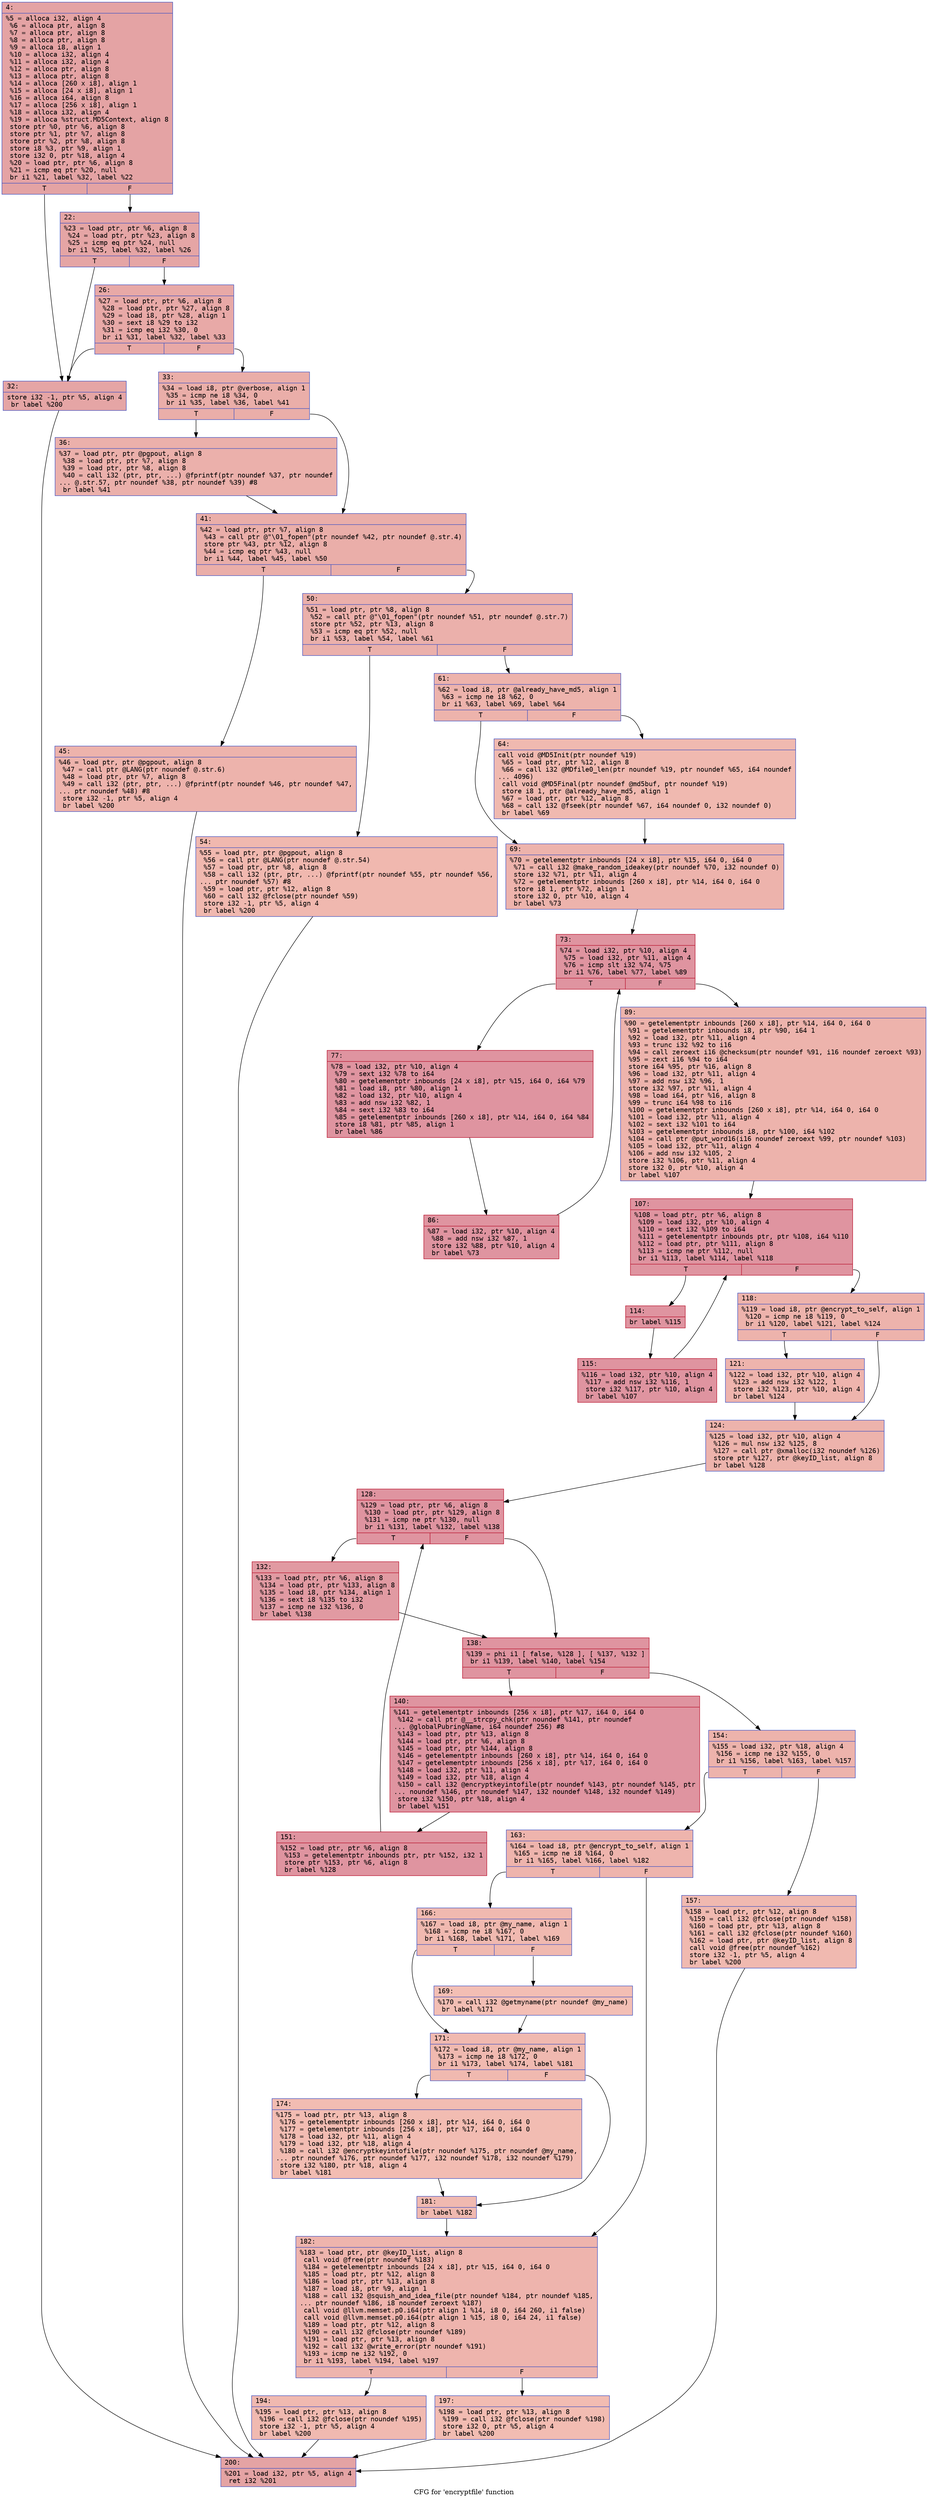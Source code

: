 digraph "CFG for 'encryptfile' function" {
	label="CFG for 'encryptfile' function";

	Node0x6000002a7e30 [shape=record,color="#3d50c3ff", style=filled, fillcolor="#c32e3170" fontname="Courier",label="{4:\l|  %5 = alloca i32, align 4\l  %6 = alloca ptr, align 8\l  %7 = alloca ptr, align 8\l  %8 = alloca ptr, align 8\l  %9 = alloca i8, align 1\l  %10 = alloca i32, align 4\l  %11 = alloca i32, align 4\l  %12 = alloca ptr, align 8\l  %13 = alloca ptr, align 8\l  %14 = alloca [260 x i8], align 1\l  %15 = alloca [24 x i8], align 1\l  %16 = alloca i64, align 8\l  %17 = alloca [256 x i8], align 1\l  %18 = alloca i32, align 4\l  %19 = alloca %struct.MD5Context, align 8\l  store ptr %0, ptr %6, align 8\l  store ptr %1, ptr %7, align 8\l  store ptr %2, ptr %8, align 8\l  store i8 %3, ptr %9, align 1\l  store i32 0, ptr %18, align 4\l  %20 = load ptr, ptr %6, align 8\l  %21 = icmp eq ptr %20, null\l  br i1 %21, label %32, label %22\l|{<s0>T|<s1>F}}"];
	Node0x6000002a7e30:s0 -> Node0x6000002a7f20[tooltip="4 -> 32\nProbability 37.50%" ];
	Node0x6000002a7e30:s1 -> Node0x6000002a7e80[tooltip="4 -> 22\nProbability 62.50%" ];
	Node0x6000002a7e80 [shape=record,color="#3d50c3ff", style=filled, fillcolor="#c5333470" fontname="Courier",label="{22:\l|  %23 = load ptr, ptr %6, align 8\l  %24 = load ptr, ptr %23, align 8\l  %25 = icmp eq ptr %24, null\l  br i1 %25, label %32, label %26\l|{<s0>T|<s1>F}}"];
	Node0x6000002a7e80:s0 -> Node0x6000002a7f20[tooltip="22 -> 32\nProbability 37.50%" ];
	Node0x6000002a7e80:s1 -> Node0x6000002a7ed0[tooltip="22 -> 26\nProbability 62.50%" ];
	Node0x6000002a7ed0 [shape=record,color="#3d50c3ff", style=filled, fillcolor="#ca3b3770" fontname="Courier",label="{26:\l|  %27 = load ptr, ptr %6, align 8\l  %28 = load ptr, ptr %27, align 8\l  %29 = load i8, ptr %28, align 1\l  %30 = sext i8 %29 to i32\l  %31 = icmp eq i32 %30, 0\l  br i1 %31, label %32, label %33\l|{<s0>T|<s1>F}}"];
	Node0x6000002a7ed0:s0 -> Node0x6000002a7f20[tooltip="26 -> 32\nProbability 37.50%" ];
	Node0x6000002a7ed0:s1 -> Node0x6000002a7f70[tooltip="26 -> 33\nProbability 62.50%" ];
	Node0x6000002a7f20 [shape=record,color="#3d50c3ff", style=filled, fillcolor="#c5333470" fontname="Courier",label="{32:\l|  store i32 -1, ptr %5, align 4\l  br label %200\l}"];
	Node0x6000002a7f20 -> Node0x6000002a8aa0[tooltip="32 -> 200\nProbability 100.00%" ];
	Node0x6000002a7f70 [shape=record,color="#3d50c3ff", style=filled, fillcolor="#d0473d70" fontname="Courier",label="{33:\l|  %34 = load i8, ptr @verbose, align 1\l  %35 = icmp ne i8 %34, 0\l  br i1 %35, label %36, label %41\l|{<s0>T|<s1>F}}"];
	Node0x6000002a7f70:s0 -> Node0x6000002a8000[tooltip="33 -> 36\nProbability 62.50%" ];
	Node0x6000002a7f70:s1 -> Node0x6000002a8050[tooltip="33 -> 41\nProbability 37.50%" ];
	Node0x6000002a8000 [shape=record,color="#3d50c3ff", style=filled, fillcolor="#d24b4070" fontname="Courier",label="{36:\l|  %37 = load ptr, ptr @pgpout, align 8\l  %38 = load ptr, ptr %7, align 8\l  %39 = load ptr, ptr %8, align 8\l  %40 = call i32 (ptr, ptr, ...) @fprintf(ptr noundef %37, ptr noundef\l... @.str.57, ptr noundef %38, ptr noundef %39) #8\l  br label %41\l}"];
	Node0x6000002a8000 -> Node0x6000002a8050[tooltip="36 -> 41\nProbability 100.00%" ];
	Node0x6000002a8050 [shape=record,color="#3d50c3ff", style=filled, fillcolor="#d0473d70" fontname="Courier",label="{41:\l|  %42 = load ptr, ptr %7, align 8\l  %43 = call ptr @\"\\01_fopen\"(ptr noundef %42, ptr noundef @.str.4)\l  store ptr %43, ptr %12, align 8\l  %44 = icmp eq ptr %43, null\l  br i1 %44, label %45, label %50\l|{<s0>T|<s1>F}}"];
	Node0x6000002a8050:s0 -> Node0x6000002a80a0[tooltip="41 -> 45\nProbability 37.50%" ];
	Node0x6000002a8050:s1 -> Node0x6000002a80f0[tooltip="41 -> 50\nProbability 62.50%" ];
	Node0x6000002a80a0 [shape=record,color="#3d50c3ff", style=filled, fillcolor="#d6524470" fontname="Courier",label="{45:\l|  %46 = load ptr, ptr @pgpout, align 8\l  %47 = call ptr @LANG(ptr noundef @.str.6)\l  %48 = load ptr, ptr %7, align 8\l  %49 = call i32 (ptr, ptr, ...) @fprintf(ptr noundef %46, ptr noundef %47,\l... ptr noundef %48) #8\l  store i32 -1, ptr %5, align 4\l  br label %200\l}"];
	Node0x6000002a80a0 -> Node0x6000002a8aa0[tooltip="45 -> 200\nProbability 100.00%" ];
	Node0x6000002a80f0 [shape=record,color="#3d50c3ff", style=filled, fillcolor="#d24b4070" fontname="Courier",label="{50:\l|  %51 = load ptr, ptr %8, align 8\l  %52 = call ptr @\"\\01_fopen\"(ptr noundef %51, ptr noundef @.str.7)\l  store ptr %52, ptr %13, align 8\l  %53 = icmp eq ptr %52, null\l  br i1 %53, label %54, label %61\l|{<s0>T|<s1>F}}"];
	Node0x6000002a80f0:s0 -> Node0x6000002a8140[tooltip="50 -> 54\nProbability 37.50%" ];
	Node0x6000002a80f0:s1 -> Node0x6000002a8190[tooltip="50 -> 61\nProbability 62.50%" ];
	Node0x6000002a8140 [shape=record,color="#3d50c3ff", style=filled, fillcolor="#dc5d4a70" fontname="Courier",label="{54:\l|  %55 = load ptr, ptr @pgpout, align 8\l  %56 = call ptr @LANG(ptr noundef @.str.54)\l  %57 = load ptr, ptr %8, align 8\l  %58 = call i32 (ptr, ptr, ...) @fprintf(ptr noundef %55, ptr noundef %56,\l... ptr noundef %57) #8\l  %59 = load ptr, ptr %12, align 8\l  %60 = call i32 @fclose(ptr noundef %59)\l  store i32 -1, ptr %5, align 4\l  br label %200\l}"];
	Node0x6000002a8140 -> Node0x6000002a8aa0[tooltip="54 -> 200\nProbability 100.00%" ];
	Node0x6000002a8190 [shape=record,color="#3d50c3ff", style=filled, fillcolor="#d6524470" fontname="Courier",label="{61:\l|  %62 = load i8, ptr @already_have_md5, align 1\l  %63 = icmp ne i8 %62, 0\l  br i1 %63, label %69, label %64\l|{<s0>T|<s1>F}}"];
	Node0x6000002a8190:s0 -> Node0x6000002a8230[tooltip="61 -> 69\nProbability 62.50%" ];
	Node0x6000002a8190:s1 -> Node0x6000002a81e0[tooltip="61 -> 64\nProbability 37.50%" ];
	Node0x6000002a81e0 [shape=record,color="#3d50c3ff", style=filled, fillcolor="#de614d70" fontname="Courier",label="{64:\l|  call void @MD5Init(ptr noundef %19)\l  %65 = load ptr, ptr %12, align 8\l  %66 = call i32 @MDfile0_len(ptr noundef %19, ptr noundef %65, i64 noundef\l... 4096)\l  call void @MD5Final(ptr noundef @md5buf, ptr noundef %19)\l  store i8 1, ptr @already_have_md5, align 1\l  %67 = load ptr, ptr %12, align 8\l  %68 = call i32 @fseek(ptr noundef %67, i64 noundef 0, i32 noundef 0)\l  br label %69\l}"];
	Node0x6000002a81e0 -> Node0x6000002a8230[tooltip="64 -> 69\nProbability 100.00%" ];
	Node0x6000002a8230 [shape=record,color="#3d50c3ff", style=filled, fillcolor="#d6524470" fontname="Courier",label="{69:\l|  %70 = getelementptr inbounds [24 x i8], ptr %15, i64 0, i64 0\l  %71 = call i32 @make_random_ideakey(ptr noundef %70, i32 noundef 0)\l  store i32 %71, ptr %11, align 4\l  %72 = getelementptr inbounds [260 x i8], ptr %14, i64 0, i64 0\l  store i8 1, ptr %72, align 1\l  store i32 0, ptr %10, align 4\l  br label %73\l}"];
	Node0x6000002a8230 -> Node0x6000002a8280[tooltip="69 -> 73\nProbability 100.00%" ];
	Node0x6000002a8280 [shape=record,color="#b70d28ff", style=filled, fillcolor="#b70d2870" fontname="Courier",label="{73:\l|  %74 = load i32, ptr %10, align 4\l  %75 = load i32, ptr %11, align 4\l  %76 = icmp slt i32 %74, %75\l  br i1 %76, label %77, label %89\l|{<s0>T|<s1>F}}"];
	Node0x6000002a8280:s0 -> Node0x6000002a82d0[tooltip="73 -> 77\nProbability 96.88%" ];
	Node0x6000002a8280:s1 -> Node0x6000002a8370[tooltip="73 -> 89\nProbability 3.12%" ];
	Node0x6000002a82d0 [shape=record,color="#b70d28ff", style=filled, fillcolor="#b70d2870" fontname="Courier",label="{77:\l|  %78 = load i32, ptr %10, align 4\l  %79 = sext i32 %78 to i64\l  %80 = getelementptr inbounds [24 x i8], ptr %15, i64 0, i64 %79\l  %81 = load i8, ptr %80, align 1\l  %82 = load i32, ptr %10, align 4\l  %83 = add nsw i32 %82, 1\l  %84 = sext i32 %83 to i64\l  %85 = getelementptr inbounds [260 x i8], ptr %14, i64 0, i64 %84\l  store i8 %81, ptr %85, align 1\l  br label %86\l}"];
	Node0x6000002a82d0 -> Node0x6000002a8320[tooltip="77 -> 86\nProbability 100.00%" ];
	Node0x6000002a8320 [shape=record,color="#b70d28ff", style=filled, fillcolor="#b70d2870" fontname="Courier",label="{86:\l|  %87 = load i32, ptr %10, align 4\l  %88 = add nsw i32 %87, 1\l  store i32 %88, ptr %10, align 4\l  br label %73\l}"];
	Node0x6000002a8320 -> Node0x6000002a8280[tooltip="86 -> 73\nProbability 100.00%" ];
	Node0x6000002a8370 [shape=record,color="#3d50c3ff", style=filled, fillcolor="#d6524470" fontname="Courier",label="{89:\l|  %90 = getelementptr inbounds [260 x i8], ptr %14, i64 0, i64 0\l  %91 = getelementptr inbounds i8, ptr %90, i64 1\l  %92 = load i32, ptr %11, align 4\l  %93 = trunc i32 %92 to i16\l  %94 = call zeroext i16 @checksum(ptr noundef %91, i16 noundef zeroext %93)\l  %95 = zext i16 %94 to i64\l  store i64 %95, ptr %16, align 8\l  %96 = load i32, ptr %11, align 4\l  %97 = add nsw i32 %96, 1\l  store i32 %97, ptr %11, align 4\l  %98 = load i64, ptr %16, align 8\l  %99 = trunc i64 %98 to i16\l  %100 = getelementptr inbounds [260 x i8], ptr %14, i64 0, i64 0\l  %101 = load i32, ptr %11, align 4\l  %102 = sext i32 %101 to i64\l  %103 = getelementptr inbounds i8, ptr %100, i64 %102\l  %104 = call ptr @put_word16(i16 noundef zeroext %99, ptr noundef %103)\l  %105 = load i32, ptr %11, align 4\l  %106 = add nsw i32 %105, 2\l  store i32 %106, ptr %11, align 4\l  store i32 0, ptr %10, align 4\l  br label %107\l}"];
	Node0x6000002a8370 -> Node0x6000002a83c0[tooltip="89 -> 107\nProbability 100.00%" ];
	Node0x6000002a83c0 [shape=record,color="#b70d28ff", style=filled, fillcolor="#b70d2870" fontname="Courier",label="{107:\l|  %108 = load ptr, ptr %6, align 8\l  %109 = load i32, ptr %10, align 4\l  %110 = sext i32 %109 to i64\l  %111 = getelementptr inbounds ptr, ptr %108, i64 %110\l  %112 = load ptr, ptr %111, align 8\l  %113 = icmp ne ptr %112, null\l  br i1 %113, label %114, label %118\l|{<s0>T|<s1>F}}"];
	Node0x6000002a83c0:s0 -> Node0x6000002a8410[tooltip="107 -> 114\nProbability 96.88%" ];
	Node0x6000002a83c0:s1 -> Node0x6000002a84b0[tooltip="107 -> 118\nProbability 3.12%" ];
	Node0x6000002a8410 [shape=record,color="#b70d28ff", style=filled, fillcolor="#b70d2870" fontname="Courier",label="{114:\l|  br label %115\l}"];
	Node0x6000002a8410 -> Node0x6000002a8460[tooltip="114 -> 115\nProbability 100.00%" ];
	Node0x6000002a8460 [shape=record,color="#b70d28ff", style=filled, fillcolor="#b70d2870" fontname="Courier",label="{115:\l|  %116 = load i32, ptr %10, align 4\l  %117 = add nsw i32 %116, 1\l  store i32 %117, ptr %10, align 4\l  br label %107\l}"];
	Node0x6000002a8460 -> Node0x6000002a83c0[tooltip="115 -> 107\nProbability 100.00%" ];
	Node0x6000002a84b0 [shape=record,color="#3d50c3ff", style=filled, fillcolor="#d6524470" fontname="Courier",label="{118:\l|  %119 = load i8, ptr @encrypt_to_self, align 1\l  %120 = icmp ne i8 %119, 0\l  br i1 %120, label %121, label %124\l|{<s0>T|<s1>F}}"];
	Node0x6000002a84b0:s0 -> Node0x6000002a8500[tooltip="118 -> 121\nProbability 62.50%" ];
	Node0x6000002a84b0:s1 -> Node0x6000002a8550[tooltip="118 -> 124\nProbability 37.50%" ];
	Node0x6000002a8500 [shape=record,color="#3d50c3ff", style=filled, fillcolor="#d8564670" fontname="Courier",label="{121:\l|  %122 = load i32, ptr %10, align 4\l  %123 = add nsw i32 %122, 1\l  store i32 %123, ptr %10, align 4\l  br label %124\l}"];
	Node0x6000002a8500 -> Node0x6000002a8550[tooltip="121 -> 124\nProbability 100.00%" ];
	Node0x6000002a8550 [shape=record,color="#3d50c3ff", style=filled, fillcolor="#d6524470" fontname="Courier",label="{124:\l|  %125 = load i32, ptr %10, align 4\l  %126 = mul nsw i32 %125, 8\l  %127 = call ptr @xmalloc(i32 noundef %126)\l  store ptr %127, ptr @keyID_list, align 8\l  br label %128\l}"];
	Node0x6000002a8550 -> Node0x6000002a85a0[tooltip="124 -> 128\nProbability 100.00%" ];
	Node0x6000002a85a0 [shape=record,color="#b70d28ff", style=filled, fillcolor="#b70d2870" fontname="Courier",label="{128:\l|  %129 = load ptr, ptr %6, align 8\l  %130 = load ptr, ptr %129, align 8\l  %131 = icmp ne ptr %130, null\l  br i1 %131, label %132, label %138\l|{<s0>T|<s1>F}}"];
	Node0x6000002a85a0:s0 -> Node0x6000002a85f0[tooltip="128 -> 132\nProbability 62.50%" ];
	Node0x6000002a85a0:s1 -> Node0x6000002a8640[tooltip="128 -> 138\nProbability 37.50%" ];
	Node0x6000002a85f0 [shape=record,color="#b70d28ff", style=filled, fillcolor="#bb1b2c70" fontname="Courier",label="{132:\l|  %133 = load ptr, ptr %6, align 8\l  %134 = load ptr, ptr %133, align 8\l  %135 = load i8, ptr %134, align 1\l  %136 = sext i8 %135 to i32\l  %137 = icmp ne i32 %136, 0\l  br label %138\l}"];
	Node0x6000002a85f0 -> Node0x6000002a8640[tooltip="132 -> 138\nProbability 100.00%" ];
	Node0x6000002a8640 [shape=record,color="#b70d28ff", style=filled, fillcolor="#b70d2870" fontname="Courier",label="{138:\l|  %139 = phi i1 [ false, %128 ], [ %137, %132 ]\l  br i1 %139, label %140, label %154\l|{<s0>T|<s1>F}}"];
	Node0x6000002a8640:s0 -> Node0x6000002a8690[tooltip="138 -> 140\nProbability 96.88%" ];
	Node0x6000002a8640:s1 -> Node0x6000002a8730[tooltip="138 -> 154\nProbability 3.12%" ];
	Node0x6000002a8690 [shape=record,color="#b70d28ff", style=filled, fillcolor="#b70d2870" fontname="Courier",label="{140:\l|  %141 = getelementptr inbounds [256 x i8], ptr %17, i64 0, i64 0\l  %142 = call ptr @__strcpy_chk(ptr noundef %141, ptr noundef\l... @globalPubringName, i64 noundef 256) #8\l  %143 = load ptr, ptr %13, align 8\l  %144 = load ptr, ptr %6, align 8\l  %145 = load ptr, ptr %144, align 8\l  %146 = getelementptr inbounds [260 x i8], ptr %14, i64 0, i64 0\l  %147 = getelementptr inbounds [256 x i8], ptr %17, i64 0, i64 0\l  %148 = load i32, ptr %11, align 4\l  %149 = load i32, ptr %18, align 4\l  %150 = call i32 @encryptkeyintofile(ptr noundef %143, ptr noundef %145, ptr\l... noundef %146, ptr noundef %147, i32 noundef %148, i32 noundef %149)\l  store i32 %150, ptr %18, align 4\l  br label %151\l}"];
	Node0x6000002a8690 -> Node0x6000002a86e0[tooltip="140 -> 151\nProbability 100.00%" ];
	Node0x6000002a86e0 [shape=record,color="#b70d28ff", style=filled, fillcolor="#b70d2870" fontname="Courier",label="{151:\l|  %152 = load ptr, ptr %6, align 8\l  %153 = getelementptr inbounds ptr, ptr %152, i32 1\l  store ptr %153, ptr %6, align 8\l  br label %128\l}"];
	Node0x6000002a86e0 -> Node0x6000002a85a0[tooltip="151 -> 128\nProbability 100.00%" ];
	Node0x6000002a8730 [shape=record,color="#3d50c3ff", style=filled, fillcolor="#d6524470" fontname="Courier",label="{154:\l|  %155 = load i32, ptr %18, align 4\l  %156 = icmp ne i32 %155, 0\l  br i1 %156, label %163, label %157\l|{<s0>T|<s1>F}}"];
	Node0x6000002a8730:s0 -> Node0x6000002a87d0[tooltip="154 -> 163\nProbability 62.50%" ];
	Node0x6000002a8730:s1 -> Node0x6000002a8780[tooltip="154 -> 157\nProbability 37.50%" ];
	Node0x6000002a8780 [shape=record,color="#3d50c3ff", style=filled, fillcolor="#de614d70" fontname="Courier",label="{157:\l|  %158 = load ptr, ptr %12, align 8\l  %159 = call i32 @fclose(ptr noundef %158)\l  %160 = load ptr, ptr %13, align 8\l  %161 = call i32 @fclose(ptr noundef %160)\l  %162 = load ptr, ptr @keyID_list, align 8\l  call void @free(ptr noundef %162)\l  store i32 -1, ptr %5, align 4\l  br label %200\l}"];
	Node0x6000002a8780 -> Node0x6000002a8aa0[tooltip="157 -> 200\nProbability 100.00%" ];
	Node0x6000002a87d0 [shape=record,color="#3d50c3ff", style=filled, fillcolor="#d8564670" fontname="Courier",label="{163:\l|  %164 = load i8, ptr @encrypt_to_self, align 1\l  %165 = icmp ne i8 %164, 0\l  br i1 %165, label %166, label %182\l|{<s0>T|<s1>F}}"];
	Node0x6000002a87d0:s0 -> Node0x6000002a8820[tooltip="163 -> 166\nProbability 62.50%" ];
	Node0x6000002a87d0:s1 -> Node0x6000002a89b0[tooltip="163 -> 182\nProbability 37.50%" ];
	Node0x6000002a8820 [shape=record,color="#3d50c3ff", style=filled, fillcolor="#de614d70" fontname="Courier",label="{166:\l|  %167 = load i8, ptr @my_name, align 1\l  %168 = icmp ne i8 %167, 0\l  br i1 %168, label %171, label %169\l|{<s0>T|<s1>F}}"];
	Node0x6000002a8820:s0 -> Node0x6000002a88c0[tooltip="166 -> 171\nProbability 62.50%" ];
	Node0x6000002a8820:s1 -> Node0x6000002a8870[tooltip="166 -> 169\nProbability 37.50%" ];
	Node0x6000002a8870 [shape=record,color="#3d50c3ff", style=filled, fillcolor="#e36c5570" fontname="Courier",label="{169:\l|  %170 = call i32 @getmyname(ptr noundef @my_name)\l  br label %171\l}"];
	Node0x6000002a8870 -> Node0x6000002a88c0[tooltip="169 -> 171\nProbability 100.00%" ];
	Node0x6000002a88c0 [shape=record,color="#3d50c3ff", style=filled, fillcolor="#de614d70" fontname="Courier",label="{171:\l|  %172 = load i8, ptr @my_name, align 1\l  %173 = icmp ne i8 %172, 0\l  br i1 %173, label %174, label %181\l|{<s0>T|<s1>F}}"];
	Node0x6000002a88c0:s0 -> Node0x6000002a8910[tooltip="171 -> 174\nProbability 62.50%" ];
	Node0x6000002a88c0:s1 -> Node0x6000002a8960[tooltip="171 -> 181\nProbability 37.50%" ];
	Node0x6000002a8910 [shape=record,color="#3d50c3ff", style=filled, fillcolor="#e1675170" fontname="Courier",label="{174:\l|  %175 = load ptr, ptr %13, align 8\l  %176 = getelementptr inbounds [260 x i8], ptr %14, i64 0, i64 0\l  %177 = getelementptr inbounds [256 x i8], ptr %17, i64 0, i64 0\l  %178 = load i32, ptr %11, align 4\l  %179 = load i32, ptr %18, align 4\l  %180 = call i32 @encryptkeyintofile(ptr noundef %175, ptr noundef @my_name,\l... ptr noundef %176, ptr noundef %177, i32 noundef %178, i32 noundef %179)\l  store i32 %180, ptr %18, align 4\l  br label %181\l}"];
	Node0x6000002a8910 -> Node0x6000002a8960[tooltip="174 -> 181\nProbability 100.00%" ];
	Node0x6000002a8960 [shape=record,color="#3d50c3ff", style=filled, fillcolor="#de614d70" fontname="Courier",label="{181:\l|  br label %182\l}"];
	Node0x6000002a8960 -> Node0x6000002a89b0[tooltip="181 -> 182\nProbability 100.00%" ];
	Node0x6000002a89b0 [shape=record,color="#3d50c3ff", style=filled, fillcolor="#d8564670" fontname="Courier",label="{182:\l|  %183 = load ptr, ptr @keyID_list, align 8\l  call void @free(ptr noundef %183)\l  %184 = getelementptr inbounds [24 x i8], ptr %15, i64 0, i64 0\l  %185 = load ptr, ptr %12, align 8\l  %186 = load ptr, ptr %13, align 8\l  %187 = load i8, ptr %9, align 1\l  %188 = call i32 @squish_and_idea_file(ptr noundef %184, ptr noundef %185,\l... ptr noundef %186, i8 noundef zeroext %187)\l  call void @llvm.memset.p0.i64(ptr align 1 %14, i8 0, i64 260, i1 false)\l  call void @llvm.memset.p0.i64(ptr align 1 %15, i8 0, i64 24, i1 false)\l  %189 = load ptr, ptr %12, align 8\l  %190 = call i32 @fclose(ptr noundef %189)\l  %191 = load ptr, ptr %13, align 8\l  %192 = call i32 @write_error(ptr noundef %191)\l  %193 = icmp ne i32 %192, 0\l  br i1 %193, label %194, label %197\l|{<s0>T|<s1>F}}"];
	Node0x6000002a89b0:s0 -> Node0x6000002a8a00[tooltip="182 -> 194\nProbability 62.50%" ];
	Node0x6000002a89b0:s1 -> Node0x6000002a8a50[tooltip="182 -> 197\nProbability 37.50%" ];
	Node0x6000002a8a00 [shape=record,color="#3d50c3ff", style=filled, fillcolor="#de614d70" fontname="Courier",label="{194:\l|  %195 = load ptr, ptr %13, align 8\l  %196 = call i32 @fclose(ptr noundef %195)\l  store i32 -1, ptr %5, align 4\l  br label %200\l}"];
	Node0x6000002a8a00 -> Node0x6000002a8aa0[tooltip="194 -> 200\nProbability 100.00%" ];
	Node0x6000002a8a50 [shape=record,color="#3d50c3ff", style=filled, fillcolor="#e1675170" fontname="Courier",label="{197:\l|  %198 = load ptr, ptr %13, align 8\l  %199 = call i32 @fclose(ptr noundef %198)\l  store i32 0, ptr %5, align 4\l  br label %200\l}"];
	Node0x6000002a8a50 -> Node0x6000002a8aa0[tooltip="197 -> 200\nProbability 100.00%" ];
	Node0x6000002a8aa0 [shape=record,color="#3d50c3ff", style=filled, fillcolor="#c32e3170" fontname="Courier",label="{200:\l|  %201 = load i32, ptr %5, align 4\l  ret i32 %201\l}"];
}
